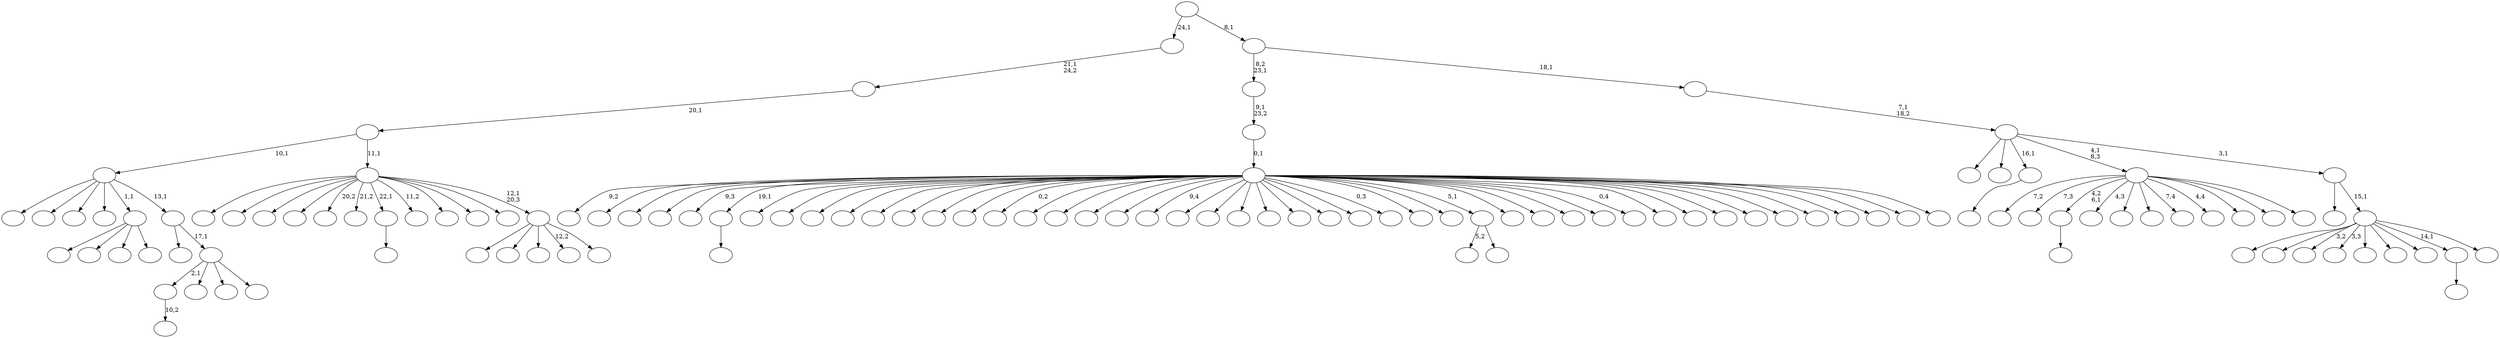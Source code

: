 digraph T {
	125 [label=""]
	124 [label=""]
	123 [label=""]
	122 [label=""]
	121 [label=""]
	120 [label=""]
	119 [label=""]
	118 [label=""]
	117 [label=""]
	116 [label=""]
	115 [label=""]
	114 [label=""]
	113 [label=""]
	112 [label=""]
	111 [label=""]
	110 [label=""]
	109 [label=""]
	108 [label=""]
	107 [label=""]
	106 [label=""]
	105 [label=""]
	104 [label=""]
	103 [label=""]
	102 [label=""]
	101 [label=""]
	100 [label=""]
	99 [label=""]
	98 [label=""]
	97 [label=""]
	96 [label=""]
	95 [label=""]
	94 [label=""]
	93 [label=""]
	92 [label=""]
	91 [label=""]
	90 [label=""]
	89 [label=""]
	88 [label=""]
	87 [label=""]
	86 [label=""]
	85 [label=""]
	84 [label=""]
	83 [label=""]
	82 [label=""]
	81 [label=""]
	80 [label=""]
	79 [label=""]
	78 [label=""]
	77 [label=""]
	76 [label=""]
	75 [label=""]
	74 [label=""]
	73 [label=""]
	72 [label=""]
	71 [label=""]
	70 [label=""]
	69 [label=""]
	68 [label=""]
	67 [label=""]
	66 [label=""]
	65 [label=""]
	64 [label=""]
	63 [label=""]
	62 [label=""]
	61 [label=""]
	60 [label=""]
	59 [label=""]
	58 [label=""]
	57 [label=""]
	56 [label=""]
	55 [label=""]
	54 [label=""]
	53 [label=""]
	52 [label=""]
	51 [label=""]
	50 [label=""]
	49 [label=""]
	48 [label=""]
	47 [label=""]
	46 [label=""]
	45 [label=""]
	44 [label=""]
	43 [label=""]
	42 [label=""]
	41 [label=""]
	40 [label=""]
	39 [label=""]
	38 [label=""]
	37 [label=""]
	36 [label=""]
	35 [label=""]
	34 [label=""]
	33 [label=""]
	32 [label=""]
	31 [label=""]
	30 [label=""]
	29 [label=""]
	28 [label=""]
	27 [label=""]
	26 [label=""]
	25 [label=""]
	24 [label=""]
	23 [label=""]
	22 [label=""]
	21 [label=""]
	20 [label=""]
	19 [label=""]
	18 [label=""]
	17 [label=""]
	16 [label=""]
	15 [label=""]
	14 [label=""]
	13 [label=""]
	12 [label=""]
	11 [label=""]
	10 [label=""]
	9 [label=""]
	8 [label=""]
	7 [label=""]
	6 [label=""]
	5 [label=""]
	4 [label=""]
	3 [label=""]
	2 [label=""]
	1 [label=""]
	0 [label=""]
	114 -> 115 [label=""]
	94 -> 95 [label=""]
	64 -> 65 [label=""]
	62 -> 121 [label="5,2"]
	62 -> 63 [label=""]
	59 -> 60 [label="10,2"]
	34 -> 35 [label=""]
	31 -> 102 [label=""]
	31 -> 87 [label=""]
	31 -> 53 [label=""]
	31 -> 32 [label=""]
	28 -> 29 [label=""]
	22 -> 120 [label="7,2"]
	22 -> 117 [label="7,3"]
	22 -> 94 [label="4,2\n6,1"]
	22 -> 90 [label="4,3"]
	22 -> 85 [label=""]
	22 -> 72 [label=""]
	22 -> 68 [label="7,4"]
	22 -> 61 [label="4,4"]
	22 -> 44 [label=""]
	22 -> 41 [label=""]
	22 -> 23 [label=""]
	19 -> 59 [label="2,1"]
	19 -> 40 [label=""]
	19 -> 37 [label=""]
	19 -> 20 [label=""]
	18 -> 99 [label=""]
	18 -> 19 [label="17,1"]
	17 -> 124 [label=""]
	17 -> 78 [label=""]
	17 -> 58 [label=""]
	17 -> 47 [label=""]
	17 -> 31 [label="1,1"]
	17 -> 18 [label="13,1"]
	15 -> 91 [label=""]
	15 -> 69 [label=""]
	15 -> 51 [label=""]
	15 -> 27 [label="12,2"]
	15 -> 16 [label=""]
	14 -> 111 [label=""]
	14 -> 101 [label=""]
	14 -> 88 [label=""]
	14 -> 82 [label=""]
	14 -> 74 [label="20,2"]
	14 -> 70 [label="21,2"]
	14 -> 64 [label="22,1"]
	14 -> 52 [label="11,2"]
	14 -> 48 [label=""]
	14 -> 43 [label=""]
	14 -> 26 [label=""]
	14 -> 15 [label="12,1\n20,3"]
	13 -> 17 [label="10,1"]
	13 -> 14 [label="11,1"]
	12 -> 13 [label="20,1"]
	11 -> 12 [label="21,1\n24,2"]
	9 -> 125 [label="9,2"]
	9 -> 123 [label=""]
	9 -> 122 [label=""]
	9 -> 118 [label=""]
	9 -> 116 [label="9,3"]
	9 -> 114 [label="19,1"]
	9 -> 113 [label=""]
	9 -> 112 [label=""]
	9 -> 110 [label=""]
	9 -> 109 [label=""]
	9 -> 108 [label=""]
	9 -> 107 [label=""]
	9 -> 106 [label=""]
	9 -> 104 [label=""]
	9 -> 103 [label="0,2"]
	9 -> 98 [label=""]
	9 -> 97 [label=""]
	9 -> 93 [label=""]
	9 -> 84 [label=""]
	9 -> 83 [label="9,4"]
	9 -> 81 [label=""]
	9 -> 80 [label=""]
	9 -> 79 [label=""]
	9 -> 77 [label=""]
	9 -> 76 [label=""]
	9 -> 75 [label=""]
	9 -> 73 [label=""]
	9 -> 71 [label="0,3"]
	9 -> 67 [label=""]
	9 -> 66 [label=""]
	9 -> 62 [label="5,1"]
	9 -> 57 [label=""]
	9 -> 56 [label=""]
	9 -> 55 [label=""]
	9 -> 54 [label=""]
	9 -> 50 [label="0,4"]
	9 -> 45 [label=""]
	9 -> 42 [label=""]
	9 -> 39 [label=""]
	9 -> 38 [label=""]
	9 -> 36 [label=""]
	9 -> 33 [label=""]
	9 -> 25 [label=""]
	9 -> 24 [label=""]
	9 -> 21 [label=""]
	9 -> 10 [label=""]
	8 -> 9 [label="0,1"]
	7 -> 8 [label="9,1\n23,2"]
	5 -> 119 [label=""]
	5 -> 105 [label=""]
	5 -> 96 [label="3,2"]
	5 -> 92 [label="3,3"]
	5 -> 89 [label=""]
	5 -> 86 [label=""]
	5 -> 46 [label=""]
	5 -> 28 [label="14,1"]
	5 -> 6 [label=""]
	4 -> 30 [label=""]
	4 -> 5 [label="15,1"]
	3 -> 100 [label=""]
	3 -> 49 [label=""]
	3 -> 34 [label="16,1"]
	3 -> 22 [label="4,1\n8,3"]
	3 -> 4 [label="3,1"]
	2 -> 3 [label="7,1\n18,2"]
	1 -> 7 [label="8,2\n23,1"]
	1 -> 2 [label="18,1"]
	0 -> 11 [label="24,1"]
	0 -> 1 [label="8,1"]
}

